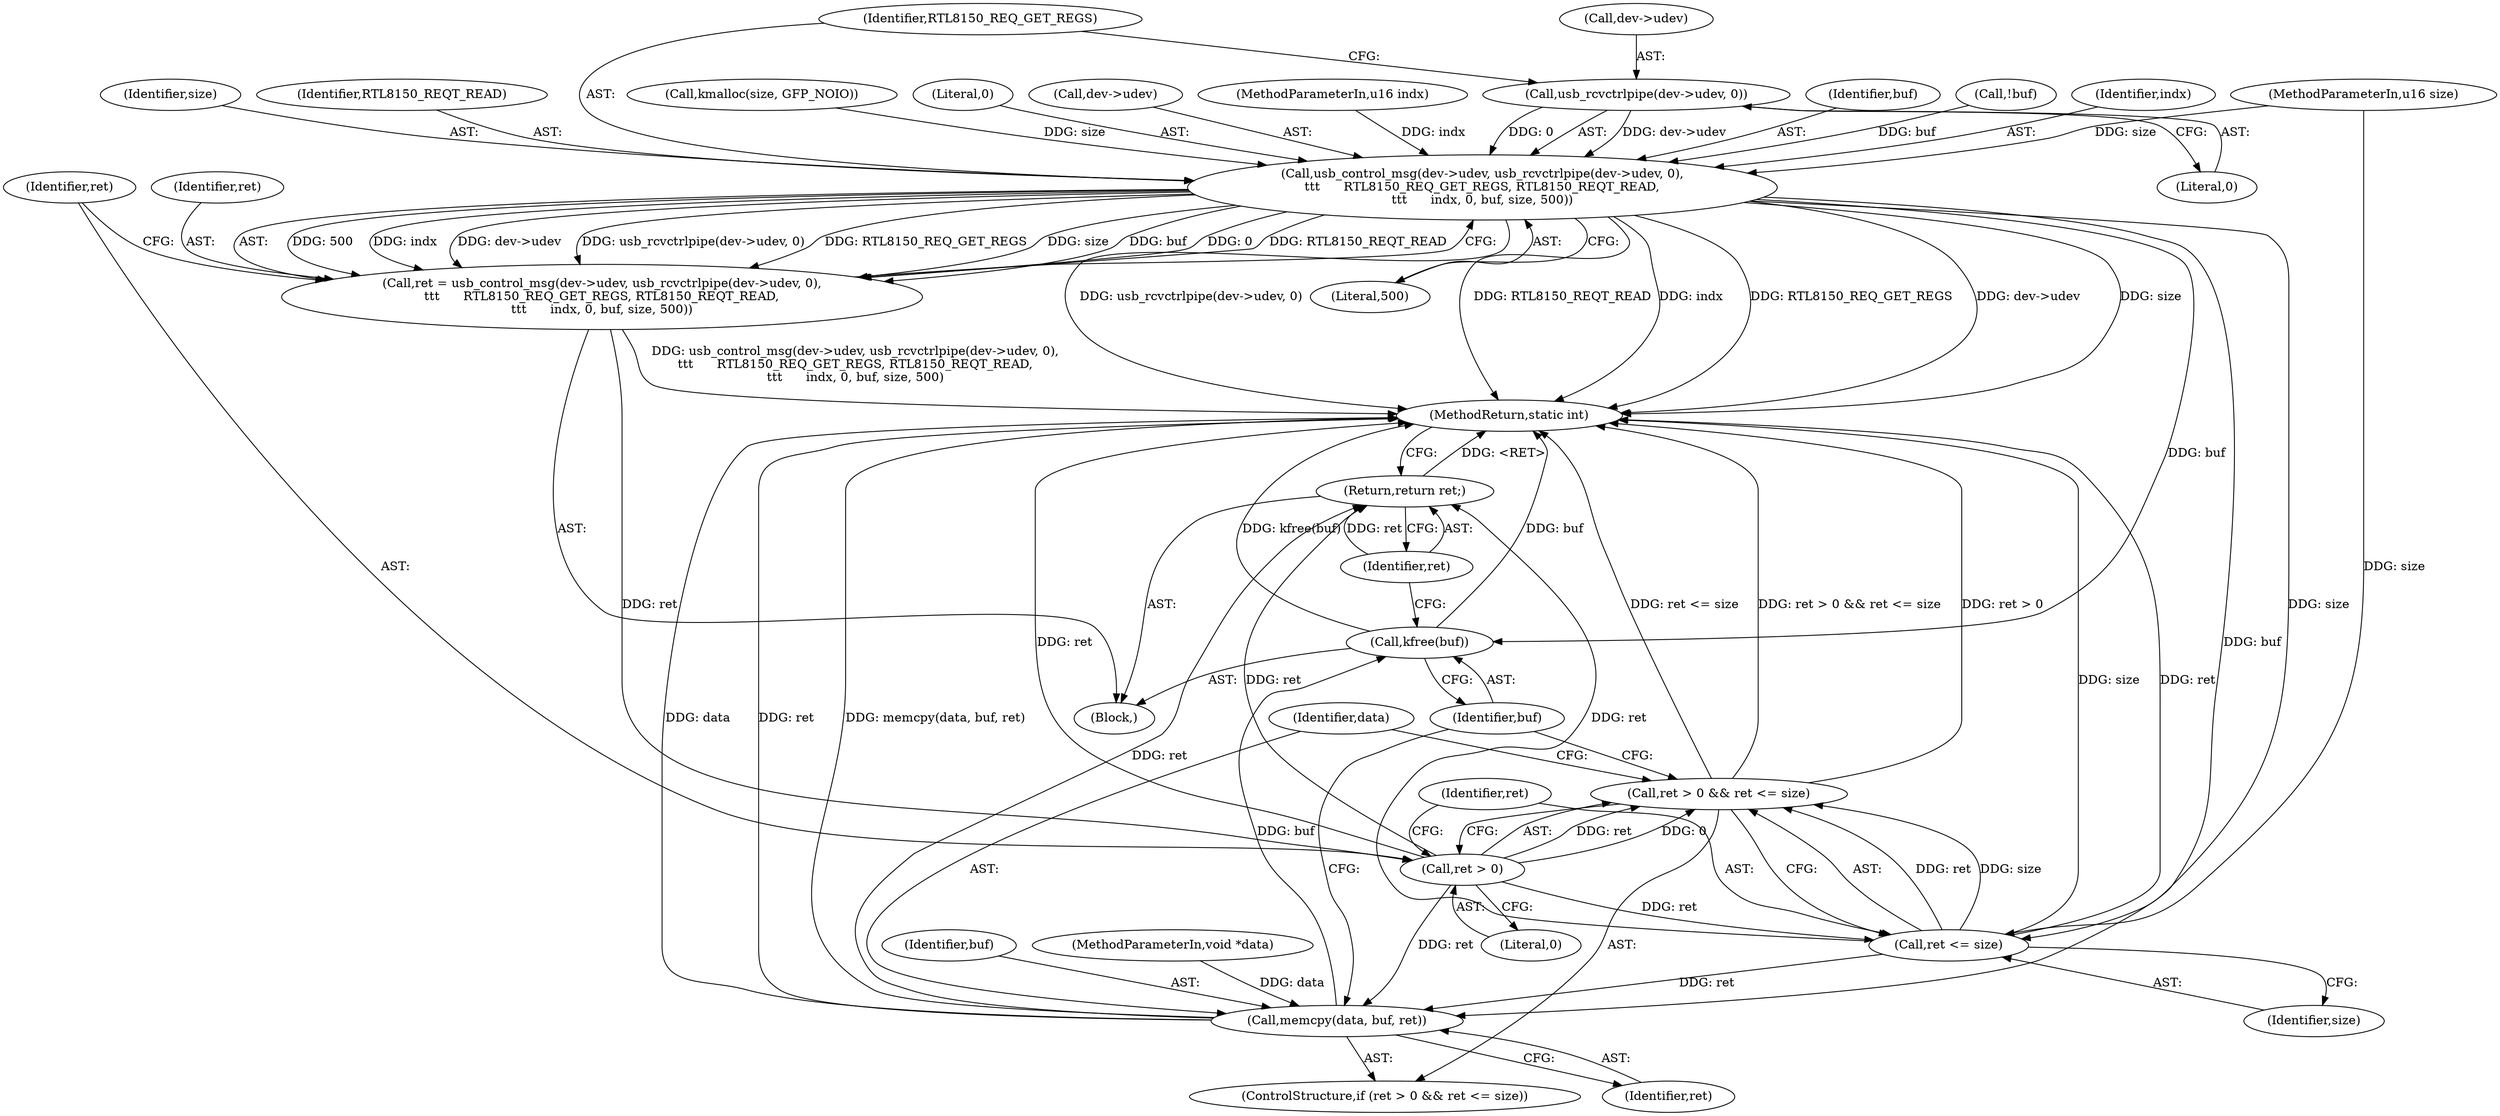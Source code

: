 digraph "0_linux_7926aff5c57b577ab0f43364ff0c59d968f6a414@pointer" {
"1000125" [label="(Call,usb_rcvctrlpipe(dev->udev, 0))"];
"1000121" [label="(Call,usb_control_msg(dev->udev, usb_rcvctrlpipe(dev->udev, 0),\n\t\t\t      RTL8150_REQ_GET_REGS, RTL8150_REQT_READ,\n\t\t\t      indx, 0, buf, size, 500))"];
"1000119" [label="(Call,ret = usb_control_msg(dev->udev, usb_rcvctrlpipe(dev->udev, 0),\n\t\t\t      RTL8150_REQ_GET_REGS, RTL8150_REQT_READ,\n\t\t\t      indx, 0, buf, size, 500))"];
"1000139" [label="(Call,ret > 0)"];
"1000138" [label="(Call,ret > 0 && ret <= size)"];
"1000142" [label="(Call,ret <= size)"];
"1000145" [label="(Call,memcpy(data, buf, ret))"];
"1000149" [label="(Call,kfree(buf))"];
"1000151" [label="(Return,return ret;)"];
"1000126" [label="(Call,dev->udev)"];
"1000125" [label="(Call,usb_rcvctrlpipe(dev->udev, 0))"];
"1000134" [label="(Identifier,buf)"];
"1000145" [label="(Call,memcpy(data, buf, ret))"];
"1000119" [label="(Call,ret = usb_control_msg(dev->udev, usb_rcvctrlpipe(dev->udev, 0),\n\t\t\t      RTL8150_REQ_GET_REGS, RTL8150_REQT_READ,\n\t\t\t      indx, 0, buf, size, 500))"];
"1000114" [label="(Call,!buf)"];
"1000120" [label="(Identifier,ret)"];
"1000132" [label="(Identifier,indx)"];
"1000137" [label="(ControlStructure,if (ret > 0 && ret <= size))"];
"1000135" [label="(Identifier,size)"];
"1000131" [label="(Identifier,RTL8150_REQT_READ)"];
"1000139" [label="(Call,ret > 0)"];
"1000149" [label="(Call,kfree(buf))"];
"1000130" [label="(Identifier,RTL8150_REQ_GET_REGS)"];
"1000142" [label="(Call,ret <= size)"];
"1000136" [label="(Literal,500)"];
"1000110" [label="(Call,kmalloc(size, GFP_NOIO))"];
"1000152" [label="(Identifier,ret)"];
"1000151" [label="(Return,return ret;)"];
"1000133" [label="(Literal,0)"];
"1000144" [label="(Identifier,size)"];
"1000150" [label="(Identifier,buf)"];
"1000143" [label="(Identifier,ret)"];
"1000105" [label="(Block,)"];
"1000122" [label="(Call,dev->udev)"];
"1000147" [label="(Identifier,buf)"];
"1000104" [label="(MethodParameterIn,void *data)"];
"1000146" [label="(Identifier,data)"];
"1000148" [label="(Identifier,ret)"];
"1000138" [label="(Call,ret > 0 && ret <= size)"];
"1000102" [label="(MethodParameterIn,u16 indx)"];
"1000121" [label="(Call,usb_control_msg(dev->udev, usb_rcvctrlpipe(dev->udev, 0),\n\t\t\t      RTL8150_REQ_GET_REGS, RTL8150_REQT_READ,\n\t\t\t      indx, 0, buf, size, 500))"];
"1000129" [label="(Literal,0)"];
"1000141" [label="(Literal,0)"];
"1000140" [label="(Identifier,ret)"];
"1000103" [label="(MethodParameterIn,u16 size)"];
"1000153" [label="(MethodReturn,static int)"];
"1000125" -> "1000121"  [label="AST: "];
"1000125" -> "1000129"  [label="CFG: "];
"1000126" -> "1000125"  [label="AST: "];
"1000129" -> "1000125"  [label="AST: "];
"1000130" -> "1000125"  [label="CFG: "];
"1000125" -> "1000121"  [label="DDG: dev->udev"];
"1000125" -> "1000121"  [label="DDG: 0"];
"1000121" -> "1000119"  [label="AST: "];
"1000121" -> "1000136"  [label="CFG: "];
"1000122" -> "1000121"  [label="AST: "];
"1000130" -> "1000121"  [label="AST: "];
"1000131" -> "1000121"  [label="AST: "];
"1000132" -> "1000121"  [label="AST: "];
"1000133" -> "1000121"  [label="AST: "];
"1000134" -> "1000121"  [label="AST: "];
"1000135" -> "1000121"  [label="AST: "];
"1000136" -> "1000121"  [label="AST: "];
"1000119" -> "1000121"  [label="CFG: "];
"1000121" -> "1000153"  [label="DDG: RTL8150_REQ_GET_REGS"];
"1000121" -> "1000153"  [label="DDG: usb_rcvctrlpipe(dev->udev, 0)"];
"1000121" -> "1000153"  [label="DDG: RTL8150_REQT_READ"];
"1000121" -> "1000153"  [label="DDG: indx"];
"1000121" -> "1000153"  [label="DDG: size"];
"1000121" -> "1000153"  [label="DDG: dev->udev"];
"1000121" -> "1000119"  [label="DDG: 500"];
"1000121" -> "1000119"  [label="DDG: indx"];
"1000121" -> "1000119"  [label="DDG: dev->udev"];
"1000121" -> "1000119"  [label="DDG: usb_rcvctrlpipe(dev->udev, 0)"];
"1000121" -> "1000119"  [label="DDG: RTL8150_REQ_GET_REGS"];
"1000121" -> "1000119"  [label="DDG: size"];
"1000121" -> "1000119"  [label="DDG: buf"];
"1000121" -> "1000119"  [label="DDG: 0"];
"1000121" -> "1000119"  [label="DDG: RTL8150_REQT_READ"];
"1000102" -> "1000121"  [label="DDG: indx"];
"1000114" -> "1000121"  [label="DDG: buf"];
"1000110" -> "1000121"  [label="DDG: size"];
"1000103" -> "1000121"  [label="DDG: size"];
"1000121" -> "1000142"  [label="DDG: size"];
"1000121" -> "1000145"  [label="DDG: buf"];
"1000121" -> "1000149"  [label="DDG: buf"];
"1000119" -> "1000105"  [label="AST: "];
"1000120" -> "1000119"  [label="AST: "];
"1000140" -> "1000119"  [label="CFG: "];
"1000119" -> "1000153"  [label="DDG: usb_control_msg(dev->udev, usb_rcvctrlpipe(dev->udev, 0),\n\t\t\t      RTL8150_REQ_GET_REGS, RTL8150_REQT_READ,\n\t\t\t      indx, 0, buf, size, 500)"];
"1000119" -> "1000139"  [label="DDG: ret"];
"1000139" -> "1000138"  [label="AST: "];
"1000139" -> "1000141"  [label="CFG: "];
"1000140" -> "1000139"  [label="AST: "];
"1000141" -> "1000139"  [label="AST: "];
"1000143" -> "1000139"  [label="CFG: "];
"1000138" -> "1000139"  [label="CFG: "];
"1000139" -> "1000153"  [label="DDG: ret"];
"1000139" -> "1000138"  [label="DDG: ret"];
"1000139" -> "1000138"  [label="DDG: 0"];
"1000139" -> "1000142"  [label="DDG: ret"];
"1000139" -> "1000145"  [label="DDG: ret"];
"1000139" -> "1000151"  [label="DDG: ret"];
"1000138" -> "1000137"  [label="AST: "];
"1000138" -> "1000142"  [label="CFG: "];
"1000142" -> "1000138"  [label="AST: "];
"1000146" -> "1000138"  [label="CFG: "];
"1000150" -> "1000138"  [label="CFG: "];
"1000138" -> "1000153"  [label="DDG: ret <= size"];
"1000138" -> "1000153"  [label="DDG: ret > 0 && ret <= size"];
"1000138" -> "1000153"  [label="DDG: ret > 0"];
"1000142" -> "1000138"  [label="DDG: ret"];
"1000142" -> "1000138"  [label="DDG: size"];
"1000142" -> "1000144"  [label="CFG: "];
"1000143" -> "1000142"  [label="AST: "];
"1000144" -> "1000142"  [label="AST: "];
"1000142" -> "1000153"  [label="DDG: size"];
"1000142" -> "1000153"  [label="DDG: ret"];
"1000103" -> "1000142"  [label="DDG: size"];
"1000142" -> "1000145"  [label="DDG: ret"];
"1000142" -> "1000151"  [label="DDG: ret"];
"1000145" -> "1000137"  [label="AST: "];
"1000145" -> "1000148"  [label="CFG: "];
"1000146" -> "1000145"  [label="AST: "];
"1000147" -> "1000145"  [label="AST: "];
"1000148" -> "1000145"  [label="AST: "];
"1000150" -> "1000145"  [label="CFG: "];
"1000145" -> "1000153"  [label="DDG: data"];
"1000145" -> "1000153"  [label="DDG: ret"];
"1000145" -> "1000153"  [label="DDG: memcpy(data, buf, ret)"];
"1000104" -> "1000145"  [label="DDG: data"];
"1000145" -> "1000149"  [label="DDG: buf"];
"1000145" -> "1000151"  [label="DDG: ret"];
"1000149" -> "1000105"  [label="AST: "];
"1000149" -> "1000150"  [label="CFG: "];
"1000150" -> "1000149"  [label="AST: "];
"1000152" -> "1000149"  [label="CFG: "];
"1000149" -> "1000153"  [label="DDG: buf"];
"1000149" -> "1000153"  [label="DDG: kfree(buf)"];
"1000151" -> "1000105"  [label="AST: "];
"1000151" -> "1000152"  [label="CFG: "];
"1000152" -> "1000151"  [label="AST: "];
"1000153" -> "1000151"  [label="CFG: "];
"1000151" -> "1000153"  [label="DDG: <RET>"];
"1000152" -> "1000151"  [label="DDG: ret"];
}
